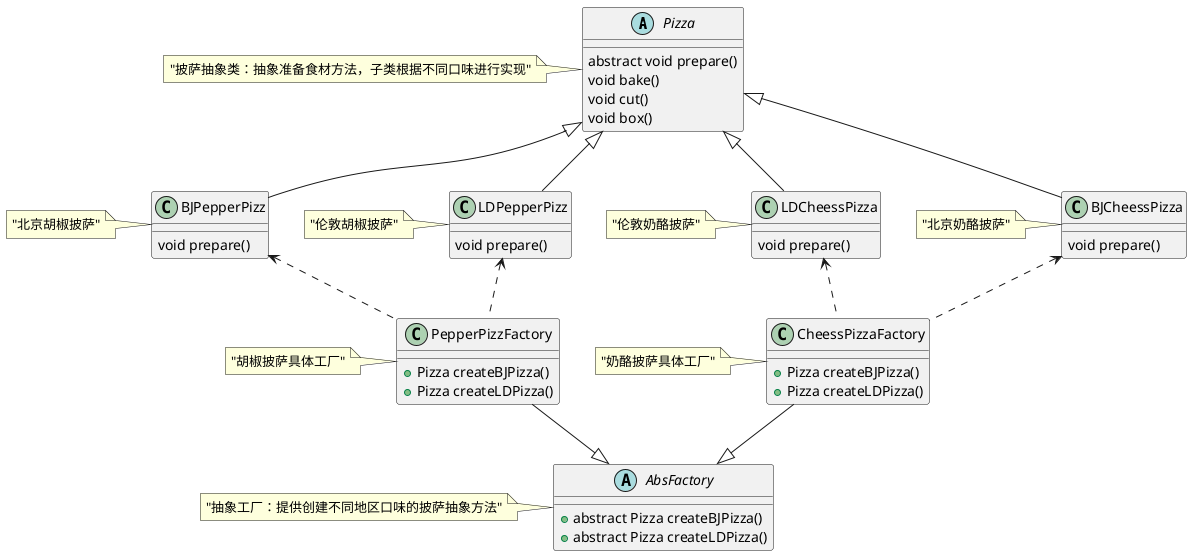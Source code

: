 @startuml

abstract class Pizza{
    abstract void prepare()
    void bake()
    void cut()
    void box()
}
class BJCheessPizza{
    void prepare()
}
class BJPepperPizz{
    void prepare()
}

class LDCheessPizza{
    void prepare()
}
class LDPepperPizz{
    void prepare()
}

class CheessPizzaFactory{
    + Pizza createBJPizza()
    + Pizza createLDPizza()
}
class PepperPizzFactory{
    + Pizza createBJPizza()
    + Pizza createLDPizza()
}

abstract class AbsFactory{
   + abstract Pizza createBJPizza()
   + abstract Pizza createLDPizza()
}
Pizza <|-- BJCheessPizza
Pizza <|-- BJPepperPizz
Pizza <|-- LDCheessPizza
Pizza <|-- LDPepperPizz

BJCheessPizza <.. CheessPizzaFactory
LDCheessPizza <.. CheessPizzaFactory
BJPepperPizz <.. PepperPizzFactory
LDPepperPizz <.. PepperPizzFactory


CheessPizzaFactory --|> AbsFactory
PepperPizzFactory --|> AbsFactory

note left of Pizza : "披萨抽象类：抽象准备食材方法，子类根据不同口味进行实现"
note left of BJCheessPizza : "北京奶酪披萨"
note left of BJPepperPizz : "北京胡椒披萨"
note left of LDCheessPizza : "伦敦奶酪披萨"
note left of LDPepperPizz : "伦敦胡椒披萨"
note left of AbsFactory : "抽象工厂：提供创建不同地区口味的披萨抽象方法"
note left of CheessPizzaFactory : "奶酪披萨具体工厂"
note left of PepperPizzFactory : "胡椒披萨具体工厂"
@enduml